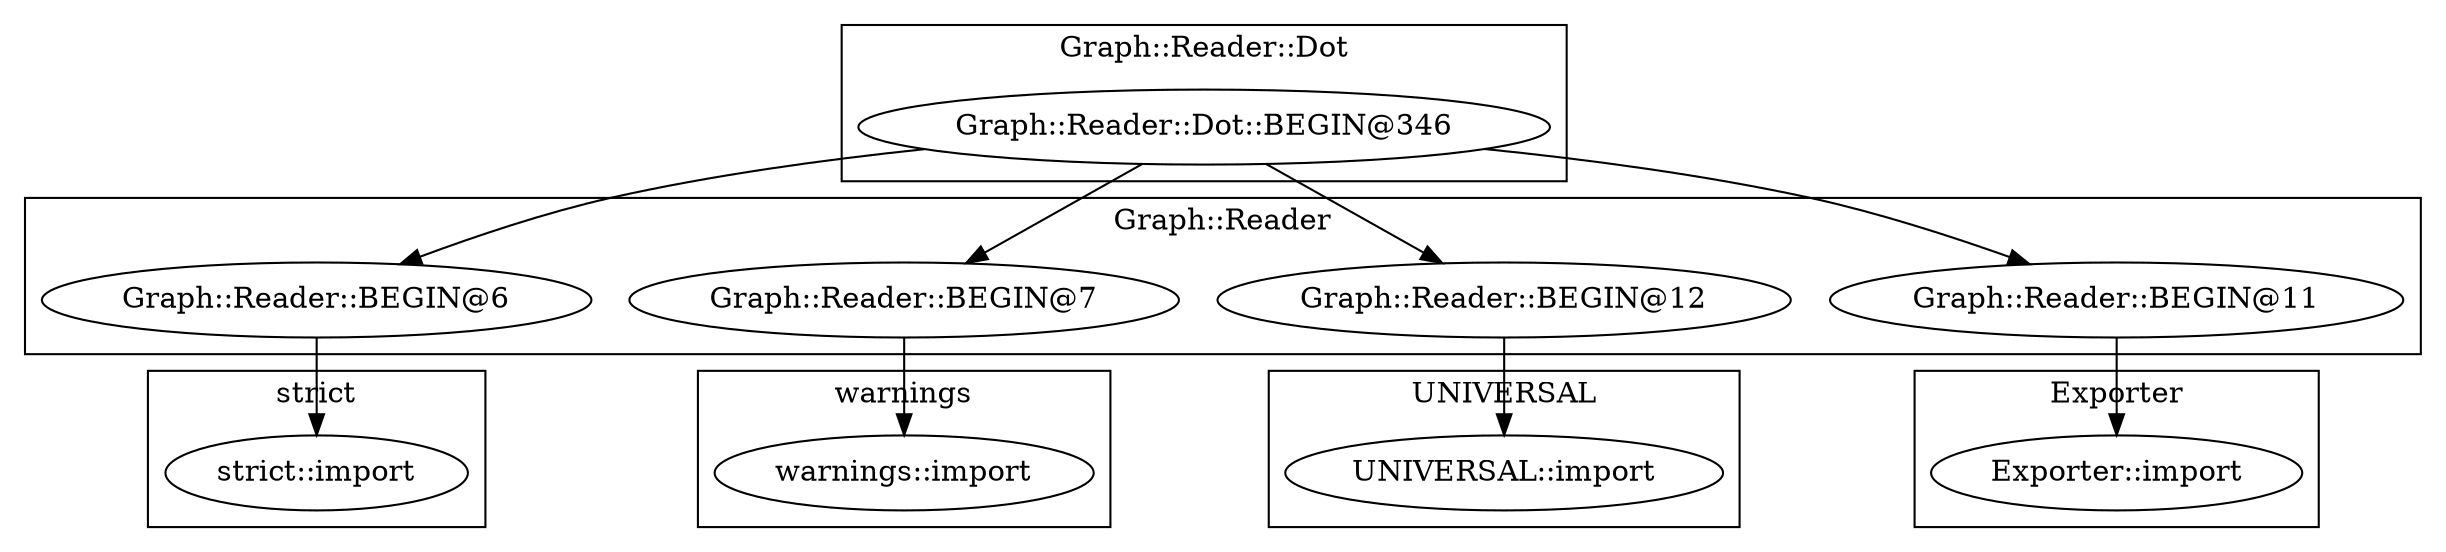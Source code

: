 digraph {
graph [overlap=false]
subgraph cluster_Graph_Reader_Dot {
	label="Graph::Reader::Dot";
	"Graph::Reader::Dot::BEGIN@346";
}
subgraph cluster_Graph_Reader {
	label="Graph::Reader";
	"Graph::Reader::BEGIN@6";
	"Graph::Reader::BEGIN@7";
	"Graph::Reader::BEGIN@12";
	"Graph::Reader::BEGIN@11";
}
subgraph cluster_UNIVERSAL {
	label="UNIVERSAL";
	"UNIVERSAL::import";
}
subgraph cluster_warnings {
	label="warnings";
	"warnings::import";
}
subgraph cluster_Exporter {
	label="Exporter";
	"Exporter::import";
}
subgraph cluster_strict {
	label="strict";
	"strict::import";
}
"Graph::Reader::Dot::BEGIN@346" -> "Graph::Reader::BEGIN@7";
"Graph::Reader::BEGIN@12" -> "UNIVERSAL::import";
"Graph::Reader::Dot::BEGIN@346" -> "Graph::Reader::BEGIN@11";
"Graph::Reader::BEGIN@6" -> "strict::import";
"Graph::Reader::Dot::BEGIN@346" -> "Graph::Reader::BEGIN@6";
"Graph::Reader::BEGIN@11" -> "Exporter::import";
"Graph::Reader::BEGIN@7" -> "warnings::import";
"Graph::Reader::Dot::BEGIN@346" -> "Graph::Reader::BEGIN@12";
}
